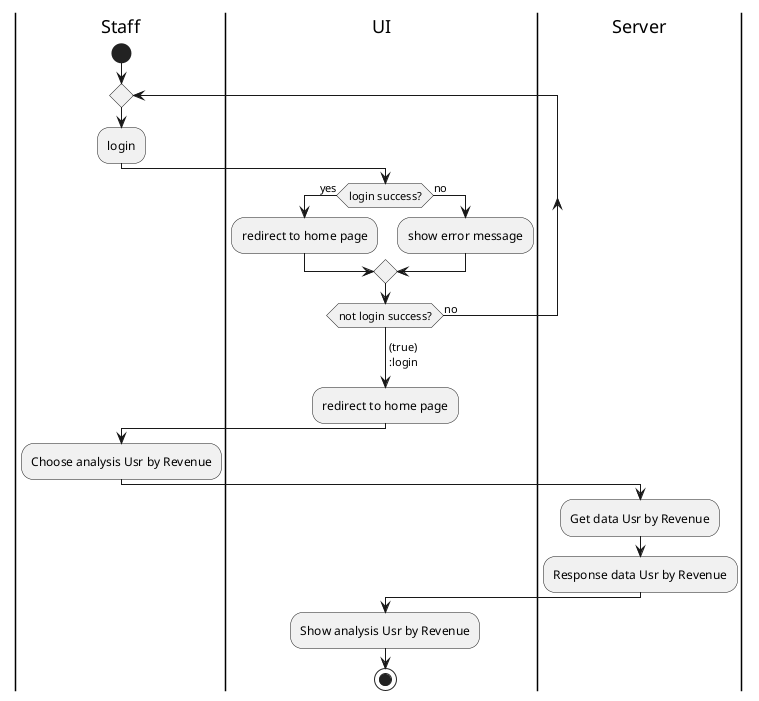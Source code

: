 @startuml
'https://plantuml.com/activity-diagram-beta
|Staff|
start
repeat
  :login;
|UI|
  if (login success?) then (yes)
    :redirect to home page;
  else (no)
    :show error message;
  endif
repeat while (not login success?) is (no)
-> (true)
:login;
|UI|
:redirect to home page;
|Staff|
    :Choose analysis Usr by Revenue;
|Server|
    :Get data Usr by Revenue;
    :Response data Usr by Revenue;
|UI|
    :Show analysis Usr by Revenue;
stop
@enduml
